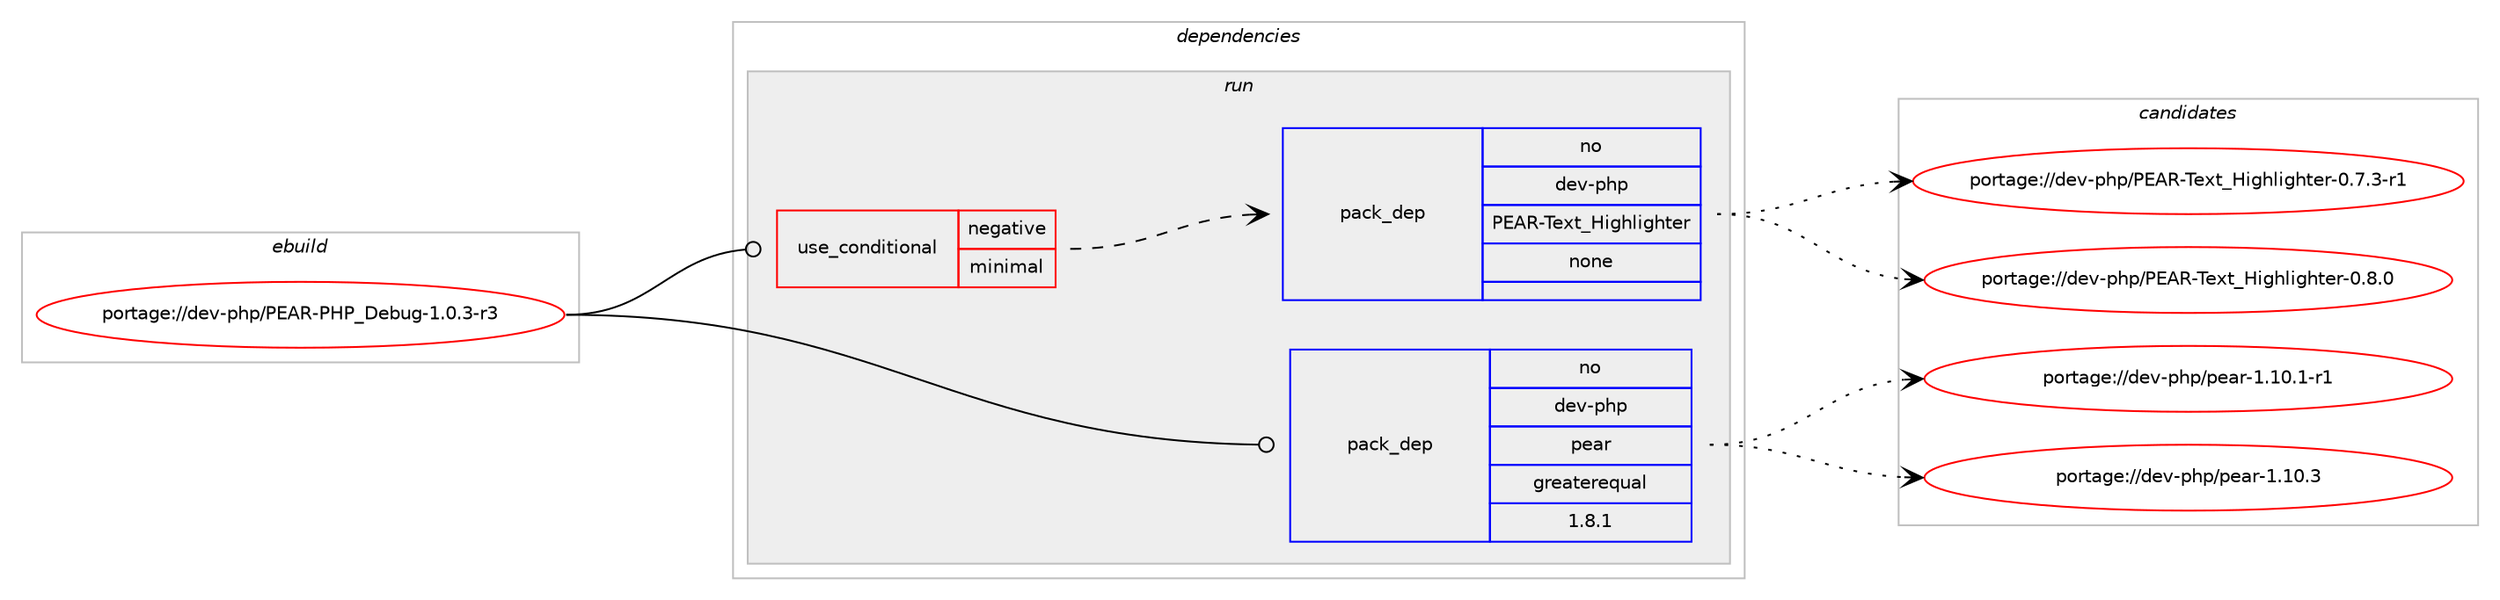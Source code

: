 digraph prolog {

# *************
# Graph options
# *************

newrank=true;
concentrate=true;
compound=true;
graph [rankdir=LR,fontname=Helvetica,fontsize=10,ranksep=1.5];#, ranksep=2.5, nodesep=0.2];
edge  [arrowhead=vee];
node  [fontname=Helvetica,fontsize=10];

# **********
# The ebuild
# **********

subgraph cluster_leftcol {
color=gray;
rank=same;
label=<<i>ebuild</i>>;
id [label="portage://dev-php/PEAR-PHP_Debug-1.0.3-r3", color=red, width=4, href="../dev-php/PEAR-PHP_Debug-1.0.3-r3.svg"];
}

# ****************
# The dependencies
# ****************

subgraph cluster_midcol {
color=gray;
label=<<i>dependencies</i>>;
subgraph cluster_compile {
fillcolor="#eeeeee";
style=filled;
label=<<i>compile</i>>;
}
subgraph cluster_compileandrun {
fillcolor="#eeeeee";
style=filled;
label=<<i>compile and run</i>>;
}
subgraph cluster_run {
fillcolor="#eeeeee";
style=filled;
label=<<i>run</i>>;
subgraph cond24000 {
dependency124224 [label=<<TABLE BORDER="0" CELLBORDER="1" CELLSPACING="0" CELLPADDING="4"><TR><TD ROWSPAN="3" CELLPADDING="10">use_conditional</TD></TR><TR><TD>negative</TD></TR><TR><TD>minimal</TD></TR></TABLE>>, shape=none, color=red];
subgraph pack97027 {
dependency124225 [label=<<TABLE BORDER="0" CELLBORDER="1" CELLSPACING="0" CELLPADDING="4" WIDTH="220"><TR><TD ROWSPAN="6" CELLPADDING="30">pack_dep</TD></TR><TR><TD WIDTH="110">no</TD></TR><TR><TD>dev-php</TD></TR><TR><TD>PEAR-Text_Highlighter</TD></TR><TR><TD>none</TD></TR><TR><TD></TD></TR></TABLE>>, shape=none, color=blue];
}
dependency124224:e -> dependency124225:w [weight=20,style="dashed",arrowhead="vee"];
}
id:e -> dependency124224:w [weight=20,style="solid",arrowhead="odot"];
subgraph pack97028 {
dependency124226 [label=<<TABLE BORDER="0" CELLBORDER="1" CELLSPACING="0" CELLPADDING="4" WIDTH="220"><TR><TD ROWSPAN="6" CELLPADDING="30">pack_dep</TD></TR><TR><TD WIDTH="110">no</TD></TR><TR><TD>dev-php</TD></TR><TR><TD>pear</TD></TR><TR><TD>greaterequal</TD></TR><TR><TD>1.8.1</TD></TR></TABLE>>, shape=none, color=blue];
}
id:e -> dependency124226:w [weight=20,style="solid",arrowhead="odot"];
}
}

# **************
# The candidates
# **************

subgraph cluster_choices {
rank=same;
color=gray;
label=<<i>candidates</i>>;

subgraph choice97027 {
color=black;
nodesep=1;
choiceportage100101118451121041124780696582458410112011695721051031041081051031041161011144548465546514511449 [label="portage://dev-php/PEAR-Text_Highlighter-0.7.3-r1", color=red, width=4,href="../dev-php/PEAR-Text_Highlighter-0.7.3-r1.svg"];
choiceportage10010111845112104112478069658245841011201169572105103104108105103104116101114454846564648 [label="portage://dev-php/PEAR-Text_Highlighter-0.8.0", color=red, width=4,href="../dev-php/PEAR-Text_Highlighter-0.8.0.svg"];
dependency124225:e -> choiceportage100101118451121041124780696582458410112011695721051031041081051031041161011144548465546514511449:w [style=dotted,weight="100"];
dependency124225:e -> choiceportage10010111845112104112478069658245841011201169572105103104108105103104116101114454846564648:w [style=dotted,weight="100"];
}
subgraph choice97028 {
color=black;
nodesep=1;
choiceportage100101118451121041124711210197114454946494846494511449 [label="portage://dev-php/pear-1.10.1-r1", color=red, width=4,href="../dev-php/pear-1.10.1-r1.svg"];
choiceportage10010111845112104112471121019711445494649484651 [label="portage://dev-php/pear-1.10.3", color=red, width=4,href="../dev-php/pear-1.10.3.svg"];
dependency124226:e -> choiceportage100101118451121041124711210197114454946494846494511449:w [style=dotted,weight="100"];
dependency124226:e -> choiceportage10010111845112104112471121019711445494649484651:w [style=dotted,weight="100"];
}
}

}
